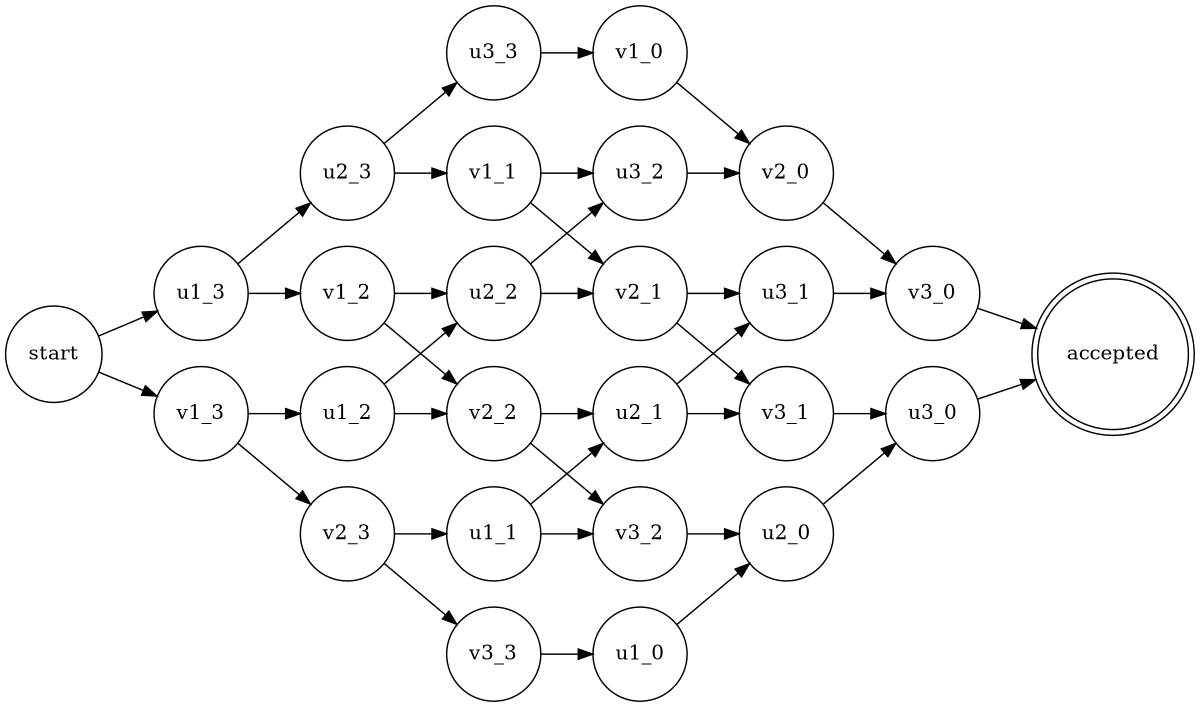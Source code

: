 digraph finite_state_machine {
rankdir=LR;
size="8,5"
node [shape = doublecircle]; accepted;
node [shape = circle];


start -> u1_3;
start -> v1_3;
u1_3 -> u2_3;
u1_3 -> v1_2;
u1_2 -> u2_2;
u1_2 -> v2_2;
u1_1 -> u2_1;
u1_1 -> v3_2;
u1_0 -> u2_0;
v1_3 -> u1_2;
v1_3 -> v2_3;
v1_2 -> u2_2;
v1_2 -> v2_2;
v1_1 -> v2_1;
v1_1 -> u3_2;
v1_0 -> v2_0;
u2_3 -> u3_3;
u2_3 -> v1_1;
u2_2 -> u3_2;
u2_2 -> v2_1;
u2_1 -> u3_1;
u2_1 -> v3_1;
u2_0 -> u3_0;
v2_3 -> v3_3;
v2_3 -> u1_1;
v2_2 -> v3_2;
v2_2 -> u2_1;
v2_1 -> v3_1;
v2_1 -> u3_1;
v2_0 -> v3_0;
u3_3 -> v1_0;
u3_2 -> v2_0;
u3_1 -> v3_0;
u3_0 -> accepted;
v3_3 -> u1_0;
v3_2 -> u2_0;
v3_1 -> u3_0;
v3_0 -> accepted;
}